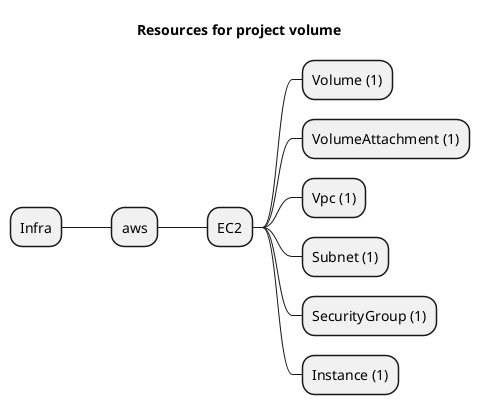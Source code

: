@startmindmap
title Resources for project volume
skinparam monochrome true
+ Infra
++ aws
+++ EC2
++++ Volume (1)
++++ VolumeAttachment (1)
++++ Vpc (1)
++++ Subnet (1)
++++ SecurityGroup (1)
++++ Instance (1)
@endmindmap